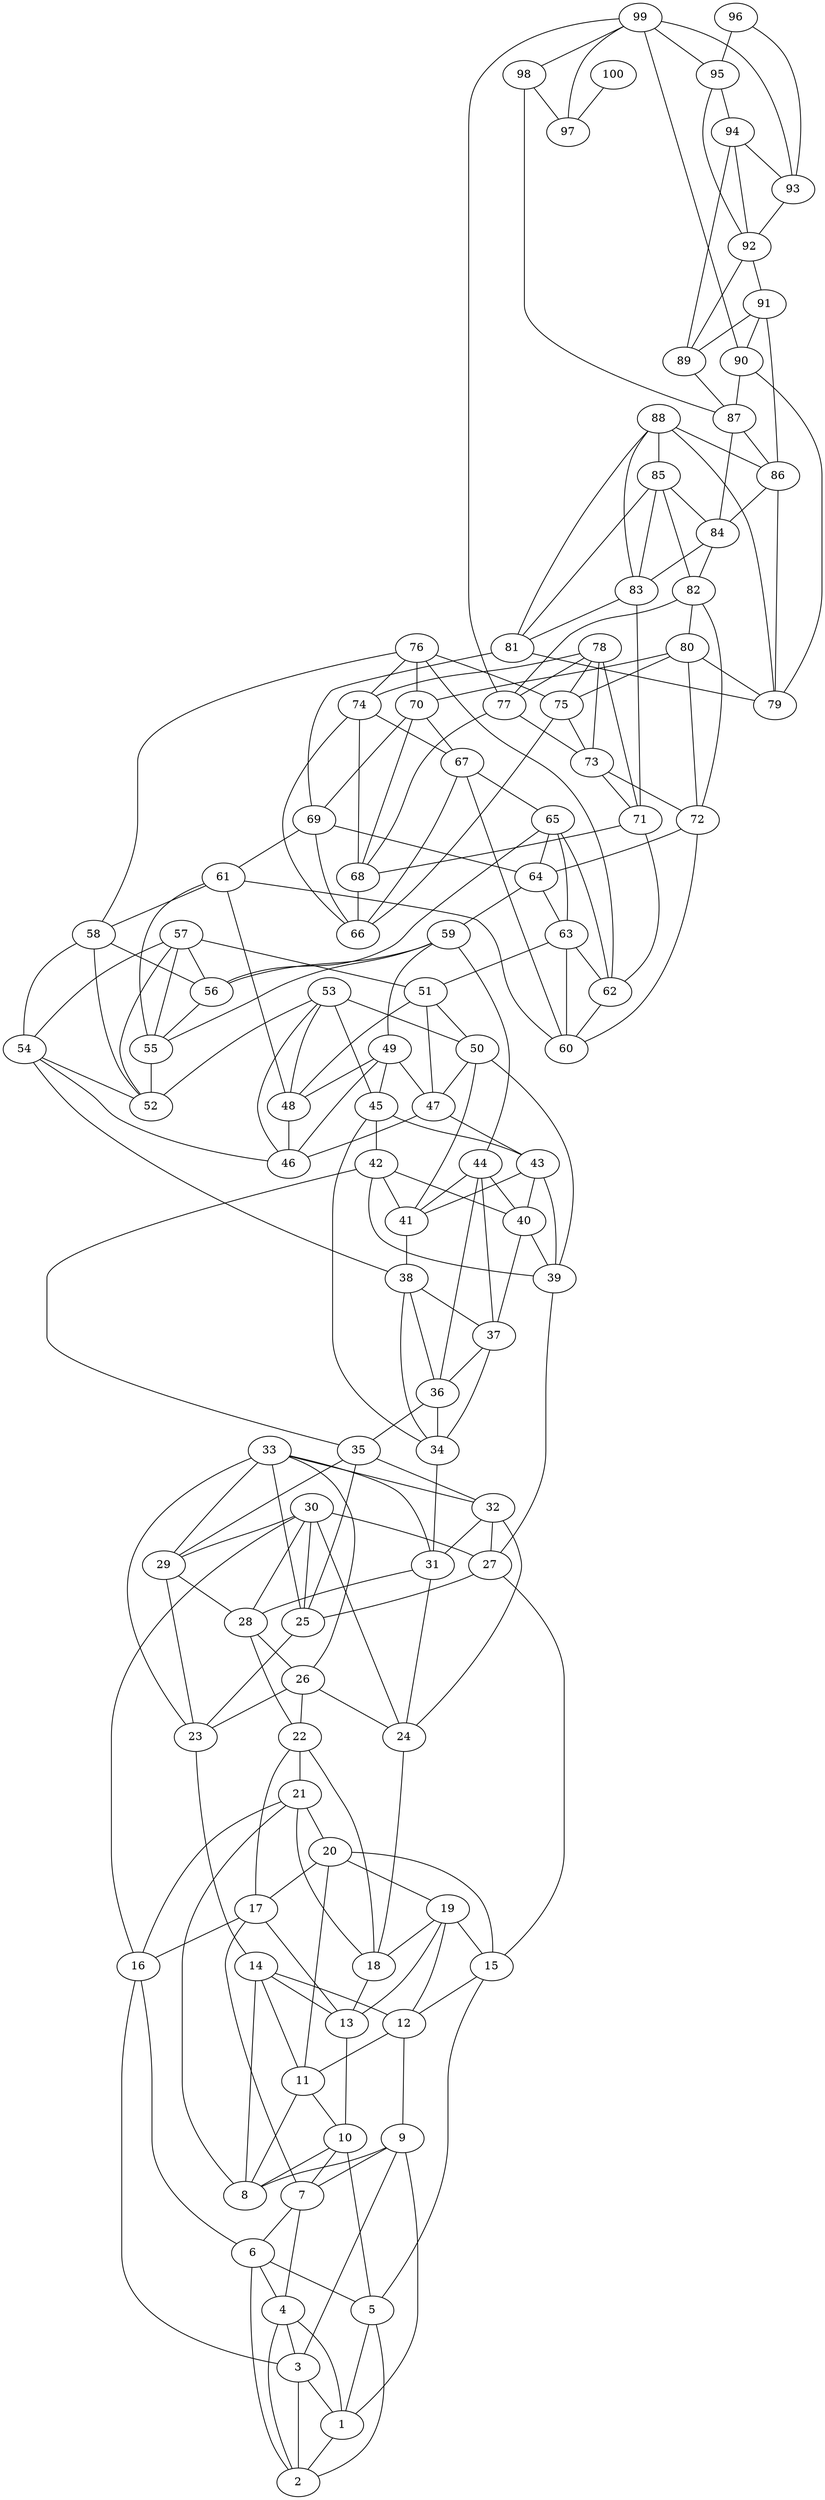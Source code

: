 graph x {
1 -- 2
3 -- 1
3 -- 2
4 -- 1
4 -- 2
4 -- 3
5 -- 1
5 -- 2
6 -- 2
6 -- 4
6 -- 5
7 -- 4
7 -- 6
9 -- 1
9 -- 3
9 -- 7
9 -- 8
10 -- 5
10 -- 7
10 -- 8
11 -- 8
11 -- 10
12 -- 9
12 -- 11
13 -- 10
14 -- 8
14 -- 11
14 -- 12
14 -- 13
15 -- 5
15 -- 12
16 -- 3
16 -- 6
17 -- 7
17 -- 13
17 -- 16
18 -- 13
19 -- 12
19 -- 13
19 -- 15
19 -- 18
20 -- 11
20 -- 15
20 -- 17
20 -- 19
21 -- 8
21 -- 16
21 -- 18
21 -- 20
22 -- 17
22 -- 18
22 -- 21
23 -- 14
24 -- 18
25 -- 23
26 -- 22
26 -- 23
26 -- 24
27 -- 15
27 -- 25
28 -- 22
28 -- 26
29 -- 23
29 -- 28
30 -- 16
30 -- 24
30 -- 25
30 -- 27
30 -- 28
30 -- 29
31 -- 24
31 -- 28
32 -- 24
32 -- 27
32 -- 31
33 -- 23
33 -- 25
33 -- 26
33 -- 29
33 -- 31
33 -- 32
34 -- 31
35 -- 25
35 -- 29
35 -- 32
36 -- 34
36 -- 35
37 -- 34
37 -- 36
38 -- 34
38 -- 36
38 -- 37
39 -- 27
40 -- 37
40 -- 39
41 -- 38
42 -- 35
42 -- 39
42 -- 40
42 -- 41
43 -- 39
43 -- 40
43 -- 41
44 -- 36
44 -- 37
44 -- 40
44 -- 41
45 -- 34
45 -- 42
45 -- 43
47 -- 43
47 -- 46
48 -- 46
49 -- 45
49 -- 46
49 -- 47
49 -- 48
50 -- 39
50 -- 41
50 -- 47
51 -- 47
51 -- 48
51 -- 50
53 -- 45
53 -- 46
53 -- 48
53 -- 50
53 -- 52
54 -- 38
54 -- 46
54 -- 52
55 -- 52
56 -- 55
57 -- 51
57 -- 52
57 -- 54
57 -- 55
57 -- 56
58 -- 52
58 -- 54
58 -- 56
59 -- 44
59 -- 49
59 -- 55
59 -- 56
61 -- 48
61 -- 55
61 -- 58
61 -- 60
62 -- 60
63 -- 51
63 -- 60
63 -- 62
64 -- 59
64 -- 63
65 -- 56
65 -- 62
65 -- 63
65 -- 64
67 -- 60
67 -- 65
67 -- 66
68 -- 66
69 -- 61
69 -- 64
69 -- 66
70 -- 67
70 -- 68
70 -- 69
71 -- 62
71 -- 68
72 -- 60
72 -- 64
73 -- 71
73 -- 72
74 -- 66
74 -- 67
74 -- 68
75 -- 66
75 -- 73
76 -- 58
76 -- 62
76 -- 70
76 -- 74
76 -- 75
77 -- 68
77 -- 73
78 -- 71
78 -- 73
78 -- 74
78 -- 75
78 -- 77
80 -- 70
80 -- 72
80 -- 75
80 -- 79
81 -- 69
81 -- 79
82 -- 72
82 -- 77
82 -- 80
83 -- 71
83 -- 81
84 -- 82
84 -- 83
85 -- 81
85 -- 82
85 -- 83
85 -- 84
86 -- 79
86 -- 84
87 -- 84
87 -- 86
88 -- 79
88 -- 81
88 -- 83
88 -- 85
88 -- 86
89 -- 87
90 -- 79
90 -- 87
91 -- 86
91 -- 89
91 -- 90
92 -- 89
92 -- 91
93 -- 92
94 -- 89
94 -- 92
94 -- 93
95 -- 92
95 -- 94
96 -- 93
96 -- 95
98 -- 87
98 -- 97
99 -- 77
99 -- 90
99 -- 93
99 -- 95
99 -- 97
99 -- 98
100 -- 97
}